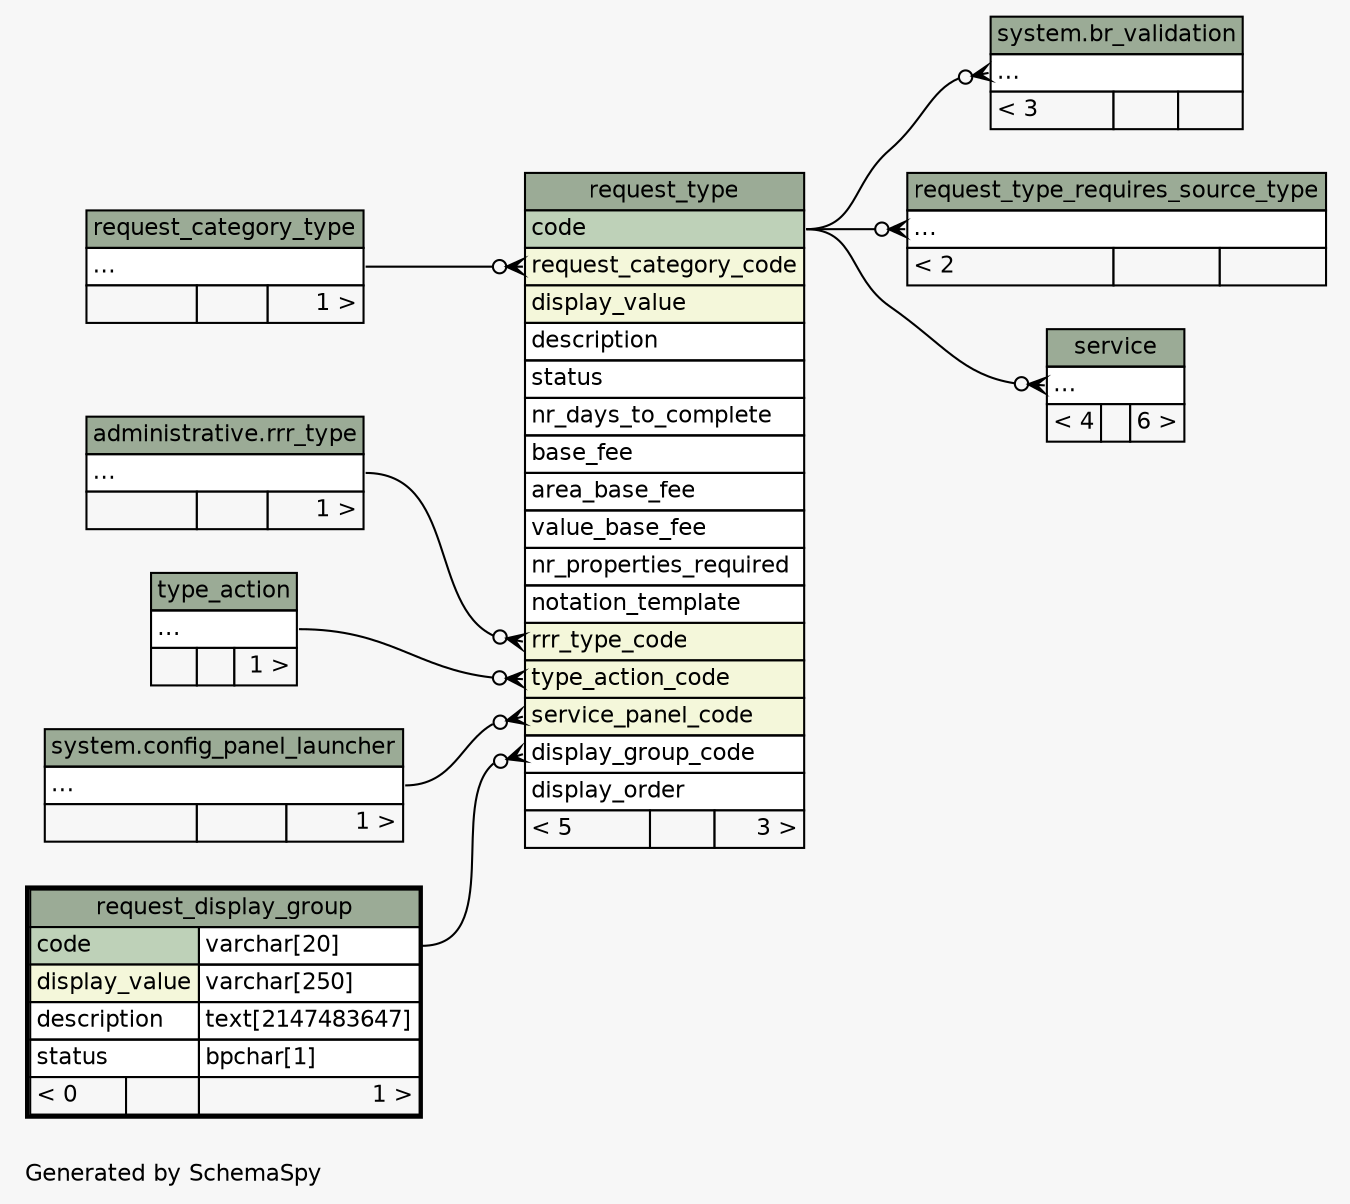 // dot 2.36.0 on Windows 7 6.1
// SchemaSpy rev 590
digraph "twoDegreesRelationshipsDiagram" {
  graph [
    rankdir="RL"
    bgcolor="#f7f7f7"
    label="\nGenerated by SchemaSpy"
    labeljust="l"
    nodesep="0.18"
    ranksep="0.46"
    fontname="Helvetica"
    fontsize="11"
  ];
  node [
    fontname="Helvetica"
    fontsize="11"
    shape="plaintext"
  ];
  edge [
    arrowsize="0.8"
  ];
  "system.br_validation":"elipses":w -> "request_type":"code":e [arrowhead=none dir=back arrowtail=crowodot];
  "request_type":"display_group_code":w -> "request_display_group":"code.type":e [arrowhead=none dir=back arrowtail=crowodot];
  "request_type":"request_category_code":w -> "request_category_type":"elipses":e [arrowhead=none dir=back arrowtail=crowodot];
  "request_type":"rrr_type_code":w -> "administrative.rrr_type":"elipses":e [arrowhead=none dir=back arrowtail=crowodot];
  "request_type":"service_panel_code":w -> "system.config_panel_launcher":"elipses":e [arrowhead=none dir=back arrowtail=crowodot];
  "request_type":"type_action_code":w -> "type_action":"elipses":e [arrowhead=none dir=back arrowtail=crowodot];
  "request_type_requires_source_type":"elipses":w -> "request_type":"code":e [arrowhead=none dir=back arrowtail=crowodot];
  "service":"elipses":w -> "request_type":"code":e [arrowhead=none dir=back arrowtail=crowodot];
  "system.br_validation" [
    label=<
    <TABLE BORDER="0" CELLBORDER="1" CELLSPACING="0" BGCOLOR="#ffffff">
      <TR><TD COLSPAN="3" BGCOLOR="#9bab96" ALIGN="CENTER">system.br_validation</TD></TR>
      <TR><TD PORT="elipses" COLSPAN="3" ALIGN="LEFT">...</TD></TR>
      <TR><TD ALIGN="LEFT" BGCOLOR="#f7f7f7">&lt; 3</TD><TD ALIGN="RIGHT" BGCOLOR="#f7f7f7">  </TD><TD ALIGN="RIGHT" BGCOLOR="#f7f7f7">  </TD></TR>
    </TABLE>>
    URL="../../system/tables/br_validation.html"
    tooltip="system.br_validation"
  ];
  "system.config_panel_launcher" [
    label=<
    <TABLE BORDER="0" CELLBORDER="1" CELLSPACING="0" BGCOLOR="#ffffff">
      <TR><TD COLSPAN="3" BGCOLOR="#9bab96" ALIGN="CENTER">system.config_panel_launcher</TD></TR>
      <TR><TD PORT="elipses" COLSPAN="3" ALIGN="LEFT">...</TD></TR>
      <TR><TD ALIGN="LEFT" BGCOLOR="#f7f7f7">  </TD><TD ALIGN="RIGHT" BGCOLOR="#f7f7f7">  </TD><TD ALIGN="RIGHT" BGCOLOR="#f7f7f7">1 &gt;</TD></TR>
    </TABLE>>
    URL="../../system/tables/config_panel_launcher.html"
    tooltip="system.config_panel_launcher"
  ];
  "request_category_type" [
    label=<
    <TABLE BORDER="0" CELLBORDER="1" CELLSPACING="0" BGCOLOR="#ffffff">
      <TR><TD COLSPAN="3" BGCOLOR="#9bab96" ALIGN="CENTER">request_category_type</TD></TR>
      <TR><TD PORT="elipses" COLSPAN="3" ALIGN="LEFT">...</TD></TR>
      <TR><TD ALIGN="LEFT" BGCOLOR="#f7f7f7">  </TD><TD ALIGN="RIGHT" BGCOLOR="#f7f7f7">  </TD><TD ALIGN="RIGHT" BGCOLOR="#f7f7f7">1 &gt;</TD></TR>
    </TABLE>>
    URL="request_category_type.html"
    tooltip="request_category_type"
  ];
  "request_display_group" [
    label=<
    <TABLE BORDER="2" CELLBORDER="1" CELLSPACING="0" BGCOLOR="#ffffff">
      <TR><TD COLSPAN="3" BGCOLOR="#9bab96" ALIGN="CENTER">request_display_group</TD></TR>
      <TR><TD PORT="code" COLSPAN="2" BGCOLOR="#bed1b8" ALIGN="LEFT">code</TD><TD PORT="code.type" ALIGN="LEFT">varchar[20]</TD></TR>
      <TR><TD PORT="display_value" COLSPAN="2" BGCOLOR="#f4f7da" ALIGN="LEFT">display_value</TD><TD PORT="display_value.type" ALIGN="LEFT">varchar[250]</TD></TR>
      <TR><TD PORT="description" COLSPAN="2" ALIGN="LEFT">description</TD><TD PORT="description.type" ALIGN="LEFT">text[2147483647]</TD></TR>
      <TR><TD PORT="status" COLSPAN="2" ALIGN="LEFT">status</TD><TD PORT="status.type" ALIGN="LEFT">bpchar[1]</TD></TR>
      <TR><TD ALIGN="LEFT" BGCOLOR="#f7f7f7">&lt; 0</TD><TD ALIGN="RIGHT" BGCOLOR="#f7f7f7">  </TD><TD ALIGN="RIGHT" BGCOLOR="#f7f7f7">1 &gt;</TD></TR>
    </TABLE>>
    URL="request_display_group.html"
    tooltip="request_display_group"
  ];
  "request_type" [
    label=<
    <TABLE BORDER="0" CELLBORDER="1" CELLSPACING="0" BGCOLOR="#ffffff">
      <TR><TD COLSPAN="3" BGCOLOR="#9bab96" ALIGN="CENTER">request_type</TD></TR>
      <TR><TD PORT="code" COLSPAN="3" BGCOLOR="#bed1b8" ALIGN="LEFT">code</TD></TR>
      <TR><TD PORT="request_category_code" COLSPAN="3" BGCOLOR="#f4f7da" ALIGN="LEFT">request_category_code</TD></TR>
      <TR><TD PORT="display_value" COLSPAN="3" BGCOLOR="#f4f7da" ALIGN="LEFT">display_value</TD></TR>
      <TR><TD PORT="description" COLSPAN="3" ALIGN="LEFT">description</TD></TR>
      <TR><TD PORT="status" COLSPAN="3" ALIGN="LEFT">status</TD></TR>
      <TR><TD PORT="nr_days_to_complete" COLSPAN="3" ALIGN="LEFT">nr_days_to_complete</TD></TR>
      <TR><TD PORT="base_fee" COLSPAN="3" ALIGN="LEFT">base_fee</TD></TR>
      <TR><TD PORT="area_base_fee" COLSPAN="3" ALIGN="LEFT">area_base_fee</TD></TR>
      <TR><TD PORT="value_base_fee" COLSPAN="3" ALIGN="LEFT">value_base_fee</TD></TR>
      <TR><TD PORT="nr_properties_required" COLSPAN="3" ALIGN="LEFT">nr_properties_required</TD></TR>
      <TR><TD PORT="notation_template" COLSPAN="3" ALIGN="LEFT">notation_template</TD></TR>
      <TR><TD PORT="rrr_type_code" COLSPAN="3" BGCOLOR="#f4f7da" ALIGN="LEFT">rrr_type_code</TD></TR>
      <TR><TD PORT="type_action_code" COLSPAN="3" BGCOLOR="#f4f7da" ALIGN="LEFT">type_action_code</TD></TR>
      <TR><TD PORT="service_panel_code" COLSPAN="3" BGCOLOR="#f4f7da" ALIGN="LEFT">service_panel_code</TD></TR>
      <TR><TD PORT="display_group_code" COLSPAN="3" ALIGN="LEFT">display_group_code</TD></TR>
      <TR><TD PORT="display_order" COLSPAN="3" ALIGN="LEFT">display_order</TD></TR>
      <TR><TD ALIGN="LEFT" BGCOLOR="#f7f7f7">&lt; 5</TD><TD ALIGN="RIGHT" BGCOLOR="#f7f7f7">  </TD><TD ALIGN="RIGHT" BGCOLOR="#f7f7f7">3 &gt;</TD></TR>
    </TABLE>>
    URL="request_type.html"
    tooltip="request_type"
  ];
  "request_type_requires_source_type" [
    label=<
    <TABLE BORDER="0" CELLBORDER="1" CELLSPACING="0" BGCOLOR="#ffffff">
      <TR><TD COLSPAN="3" BGCOLOR="#9bab96" ALIGN="CENTER">request_type_requires_source_type</TD></TR>
      <TR><TD PORT="elipses" COLSPAN="3" ALIGN="LEFT">...</TD></TR>
      <TR><TD ALIGN="LEFT" BGCOLOR="#f7f7f7">&lt; 2</TD><TD ALIGN="RIGHT" BGCOLOR="#f7f7f7">  </TD><TD ALIGN="RIGHT" BGCOLOR="#f7f7f7">  </TD></TR>
    </TABLE>>
    URL="request_type_requires_source_type.html"
    tooltip="request_type_requires_source_type"
  ];
  "administrative.rrr_type" [
    label=<
    <TABLE BORDER="0" CELLBORDER="1" CELLSPACING="0" BGCOLOR="#ffffff">
      <TR><TD COLSPAN="3" BGCOLOR="#9bab96" ALIGN="CENTER">administrative.rrr_type</TD></TR>
      <TR><TD PORT="elipses" COLSPAN="3" ALIGN="LEFT">...</TD></TR>
      <TR><TD ALIGN="LEFT" BGCOLOR="#f7f7f7">  </TD><TD ALIGN="RIGHT" BGCOLOR="#f7f7f7">  </TD><TD ALIGN="RIGHT" BGCOLOR="#f7f7f7">1 &gt;</TD></TR>
    </TABLE>>
    URL="../../administrative/tables/rrr_type.html"
    tooltip="administrative.rrr_type"
  ];
  "service" [
    label=<
    <TABLE BORDER="0" CELLBORDER="1" CELLSPACING="0" BGCOLOR="#ffffff">
      <TR><TD COLSPAN="3" BGCOLOR="#9bab96" ALIGN="CENTER">service</TD></TR>
      <TR><TD PORT="elipses" COLSPAN="3" ALIGN="LEFT">...</TD></TR>
      <TR><TD ALIGN="LEFT" BGCOLOR="#f7f7f7">&lt; 4</TD><TD ALIGN="RIGHT" BGCOLOR="#f7f7f7">  </TD><TD ALIGN="RIGHT" BGCOLOR="#f7f7f7">6 &gt;</TD></TR>
    </TABLE>>
    URL="service.html"
    tooltip="service"
  ];
  "type_action" [
    label=<
    <TABLE BORDER="0" CELLBORDER="1" CELLSPACING="0" BGCOLOR="#ffffff">
      <TR><TD COLSPAN="3" BGCOLOR="#9bab96" ALIGN="CENTER">type_action</TD></TR>
      <TR><TD PORT="elipses" COLSPAN="3" ALIGN="LEFT">...</TD></TR>
      <TR><TD ALIGN="LEFT" BGCOLOR="#f7f7f7">  </TD><TD ALIGN="RIGHT" BGCOLOR="#f7f7f7">  </TD><TD ALIGN="RIGHT" BGCOLOR="#f7f7f7">1 &gt;</TD></TR>
    </TABLE>>
    URL="type_action.html"
    tooltip="type_action"
  ];
}
